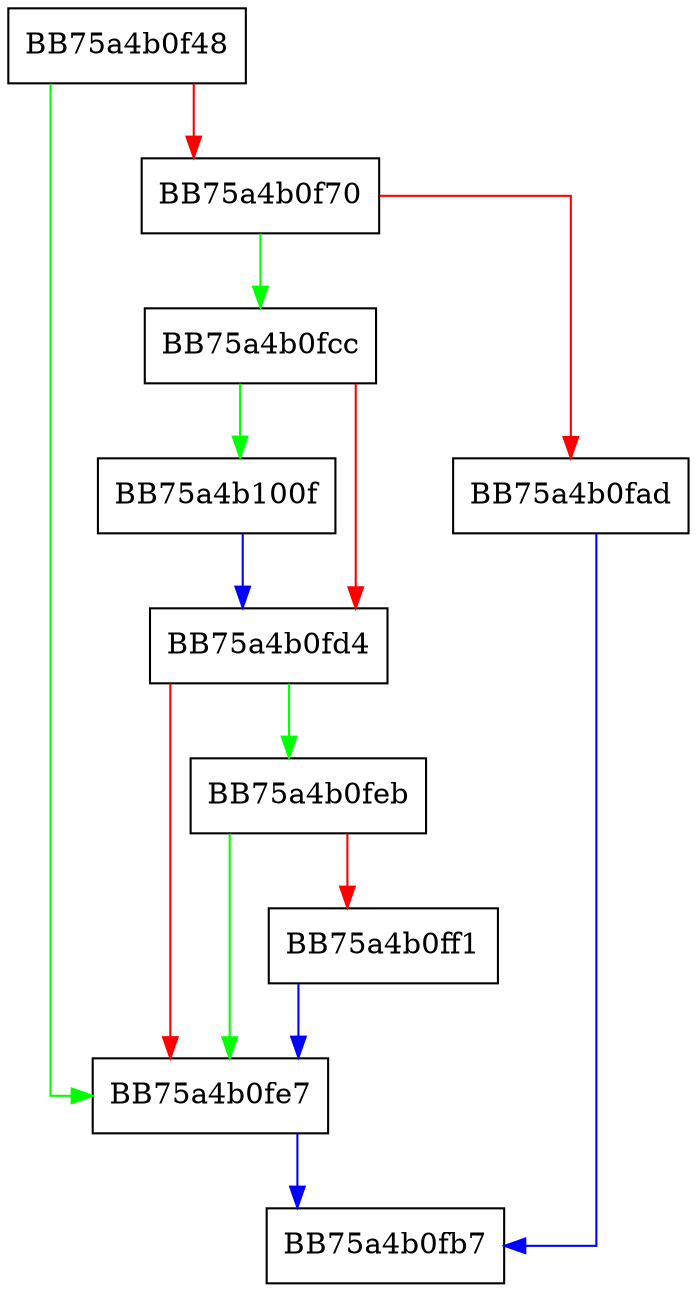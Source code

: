 digraph IsCaseSensitiveFolder {
  node [shape="box"];
  graph [splines=ortho];
  BB75a4b0f48 -> BB75a4b0fe7 [color="green"];
  BB75a4b0f48 -> BB75a4b0f70 [color="red"];
  BB75a4b0f70 -> BB75a4b0fcc [color="green"];
  BB75a4b0f70 -> BB75a4b0fad [color="red"];
  BB75a4b0fad -> BB75a4b0fb7 [color="blue"];
  BB75a4b0fcc -> BB75a4b100f [color="green"];
  BB75a4b0fcc -> BB75a4b0fd4 [color="red"];
  BB75a4b0fd4 -> BB75a4b0feb [color="green"];
  BB75a4b0fd4 -> BB75a4b0fe7 [color="red"];
  BB75a4b0fe7 -> BB75a4b0fb7 [color="blue"];
  BB75a4b0feb -> BB75a4b0fe7 [color="green"];
  BB75a4b0feb -> BB75a4b0ff1 [color="red"];
  BB75a4b0ff1 -> BB75a4b0fe7 [color="blue"];
  BB75a4b100f -> BB75a4b0fd4 [color="blue"];
}